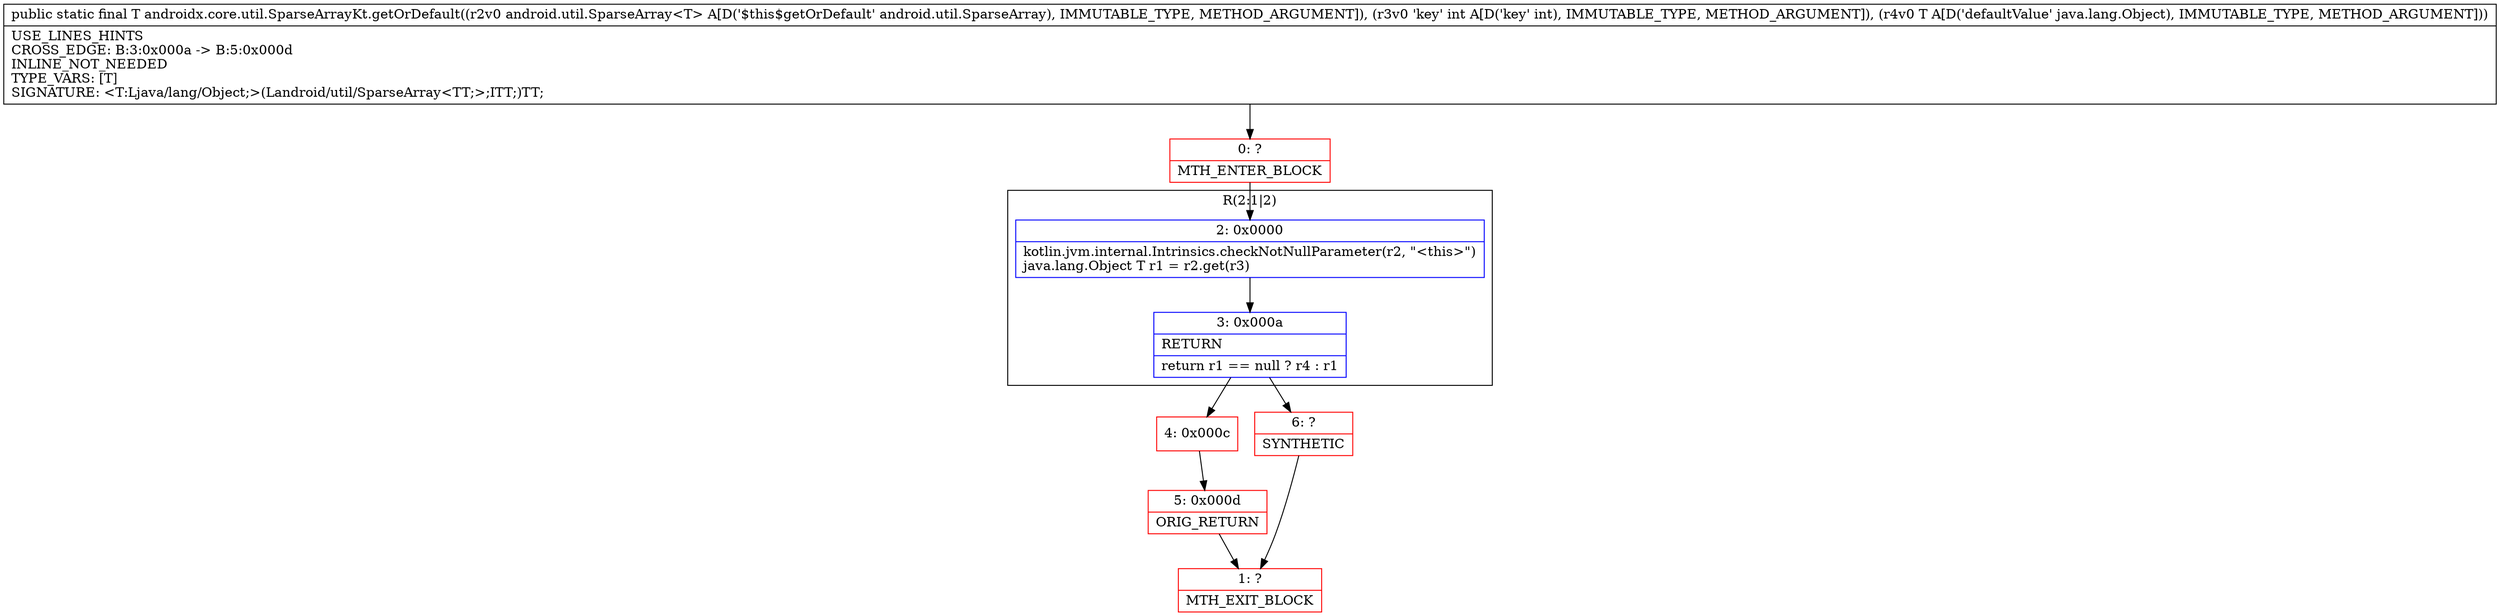 digraph "CFG forandroidx.core.util.SparseArrayKt.getOrDefault(Landroid\/util\/SparseArray;ILjava\/lang\/Object;)Ljava\/lang\/Object;" {
subgraph cluster_Region_997124762 {
label = "R(2:1|2)";
node [shape=record,color=blue];
Node_2 [shape=record,label="{2\:\ 0x0000|kotlin.jvm.internal.Intrinsics.checkNotNullParameter(r2, \"\<this\>\")\ljava.lang.Object T r1 = r2.get(r3)\l}"];
Node_3 [shape=record,label="{3\:\ 0x000a|RETURN\l|return r1 == null ? r4 : r1\l}"];
}
Node_0 [shape=record,color=red,label="{0\:\ ?|MTH_ENTER_BLOCK\l}"];
Node_4 [shape=record,color=red,label="{4\:\ 0x000c}"];
Node_5 [shape=record,color=red,label="{5\:\ 0x000d|ORIG_RETURN\l}"];
Node_1 [shape=record,color=red,label="{1\:\ ?|MTH_EXIT_BLOCK\l}"];
Node_6 [shape=record,color=red,label="{6\:\ ?|SYNTHETIC\l}"];
MethodNode[shape=record,label="{public static final T androidx.core.util.SparseArrayKt.getOrDefault((r2v0 android.util.SparseArray\<T\> A[D('$this$getOrDefault' android.util.SparseArray), IMMUTABLE_TYPE, METHOD_ARGUMENT]), (r3v0 'key' int A[D('key' int), IMMUTABLE_TYPE, METHOD_ARGUMENT]), (r4v0 T A[D('defaultValue' java.lang.Object), IMMUTABLE_TYPE, METHOD_ARGUMENT]))  | USE_LINES_HINTS\lCROSS_EDGE: B:3:0x000a \-\> B:5:0x000d\lINLINE_NOT_NEEDED\lTYPE_VARS: [T]\lSIGNATURE: \<T:Ljava\/lang\/Object;\>(Landroid\/util\/SparseArray\<TT;\>;ITT;)TT;\l}"];
MethodNode -> Node_0;Node_2 -> Node_3;
Node_3 -> Node_4;
Node_3 -> Node_6;
Node_0 -> Node_2;
Node_4 -> Node_5;
Node_5 -> Node_1;
Node_6 -> Node_1;
}

